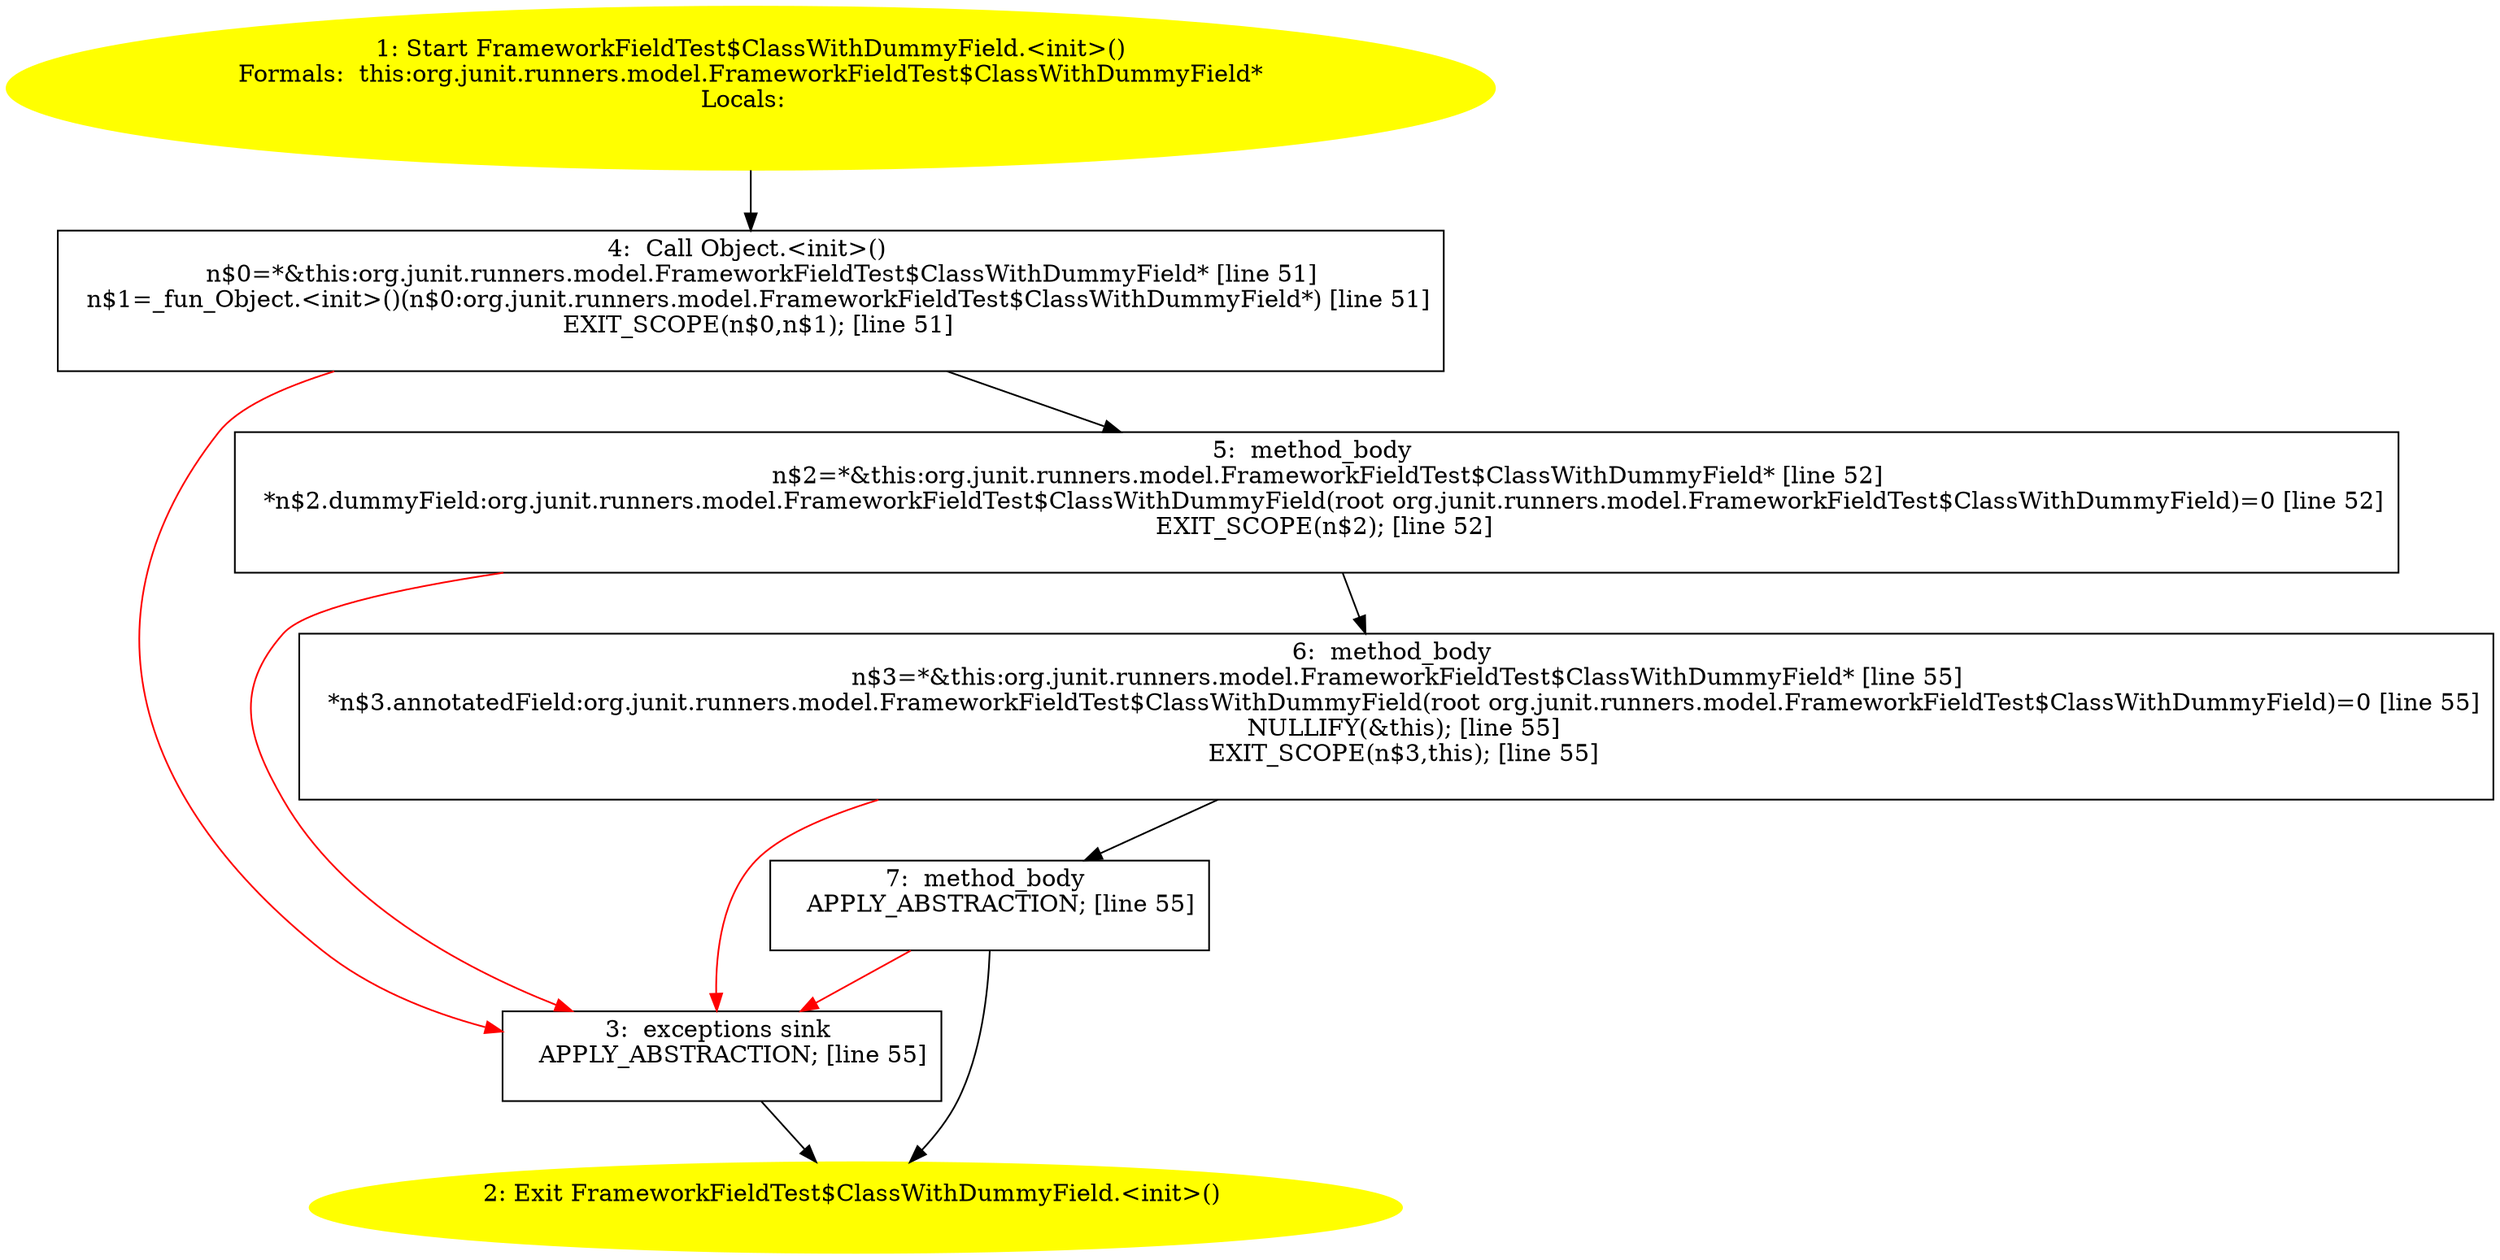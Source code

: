 /* @generated */
digraph cfg {
"org.junit.runners.model.FrameworkFieldTest$ClassWithDummyField.<init>().f9ea83f5979c0ab4ce9ff4b5f630872e_1" [label="1: Start FrameworkFieldTest$ClassWithDummyField.<init>()\nFormals:  this:org.junit.runners.model.FrameworkFieldTest$ClassWithDummyField*\nLocals:  \n  " color=yellow style=filled]
	

	 "org.junit.runners.model.FrameworkFieldTest$ClassWithDummyField.<init>().f9ea83f5979c0ab4ce9ff4b5f630872e_1" -> "org.junit.runners.model.FrameworkFieldTest$ClassWithDummyField.<init>().f9ea83f5979c0ab4ce9ff4b5f630872e_4" ;
"org.junit.runners.model.FrameworkFieldTest$ClassWithDummyField.<init>().f9ea83f5979c0ab4ce9ff4b5f630872e_2" [label="2: Exit FrameworkFieldTest$ClassWithDummyField.<init>() \n  " color=yellow style=filled]
	

"org.junit.runners.model.FrameworkFieldTest$ClassWithDummyField.<init>().f9ea83f5979c0ab4ce9ff4b5f630872e_3" [label="3:  exceptions sink \n   APPLY_ABSTRACTION; [line 55]\n " shape="box"]
	

	 "org.junit.runners.model.FrameworkFieldTest$ClassWithDummyField.<init>().f9ea83f5979c0ab4ce9ff4b5f630872e_3" -> "org.junit.runners.model.FrameworkFieldTest$ClassWithDummyField.<init>().f9ea83f5979c0ab4ce9ff4b5f630872e_2" ;
"org.junit.runners.model.FrameworkFieldTest$ClassWithDummyField.<init>().f9ea83f5979c0ab4ce9ff4b5f630872e_4" [label="4:  Call Object.<init>() \n   n$0=*&this:org.junit.runners.model.FrameworkFieldTest$ClassWithDummyField* [line 51]\n  n$1=_fun_Object.<init>()(n$0:org.junit.runners.model.FrameworkFieldTest$ClassWithDummyField*) [line 51]\n  EXIT_SCOPE(n$0,n$1); [line 51]\n " shape="box"]
	

	 "org.junit.runners.model.FrameworkFieldTest$ClassWithDummyField.<init>().f9ea83f5979c0ab4ce9ff4b5f630872e_4" -> "org.junit.runners.model.FrameworkFieldTest$ClassWithDummyField.<init>().f9ea83f5979c0ab4ce9ff4b5f630872e_5" ;
	 "org.junit.runners.model.FrameworkFieldTest$ClassWithDummyField.<init>().f9ea83f5979c0ab4ce9ff4b5f630872e_4" -> "org.junit.runners.model.FrameworkFieldTest$ClassWithDummyField.<init>().f9ea83f5979c0ab4ce9ff4b5f630872e_3" [color="red" ];
"org.junit.runners.model.FrameworkFieldTest$ClassWithDummyField.<init>().f9ea83f5979c0ab4ce9ff4b5f630872e_5" [label="5:  method_body \n   n$2=*&this:org.junit.runners.model.FrameworkFieldTest$ClassWithDummyField* [line 52]\n  *n$2.dummyField:org.junit.runners.model.FrameworkFieldTest$ClassWithDummyField(root org.junit.runners.model.FrameworkFieldTest$ClassWithDummyField)=0 [line 52]\n  EXIT_SCOPE(n$2); [line 52]\n " shape="box"]
	

	 "org.junit.runners.model.FrameworkFieldTest$ClassWithDummyField.<init>().f9ea83f5979c0ab4ce9ff4b5f630872e_5" -> "org.junit.runners.model.FrameworkFieldTest$ClassWithDummyField.<init>().f9ea83f5979c0ab4ce9ff4b5f630872e_6" ;
	 "org.junit.runners.model.FrameworkFieldTest$ClassWithDummyField.<init>().f9ea83f5979c0ab4ce9ff4b5f630872e_5" -> "org.junit.runners.model.FrameworkFieldTest$ClassWithDummyField.<init>().f9ea83f5979c0ab4ce9ff4b5f630872e_3" [color="red" ];
"org.junit.runners.model.FrameworkFieldTest$ClassWithDummyField.<init>().f9ea83f5979c0ab4ce9ff4b5f630872e_6" [label="6:  method_body \n   n$3=*&this:org.junit.runners.model.FrameworkFieldTest$ClassWithDummyField* [line 55]\n  *n$3.annotatedField:org.junit.runners.model.FrameworkFieldTest$ClassWithDummyField(root org.junit.runners.model.FrameworkFieldTest$ClassWithDummyField)=0 [line 55]\n  NULLIFY(&this); [line 55]\n  EXIT_SCOPE(n$3,this); [line 55]\n " shape="box"]
	

	 "org.junit.runners.model.FrameworkFieldTest$ClassWithDummyField.<init>().f9ea83f5979c0ab4ce9ff4b5f630872e_6" -> "org.junit.runners.model.FrameworkFieldTest$ClassWithDummyField.<init>().f9ea83f5979c0ab4ce9ff4b5f630872e_7" ;
	 "org.junit.runners.model.FrameworkFieldTest$ClassWithDummyField.<init>().f9ea83f5979c0ab4ce9ff4b5f630872e_6" -> "org.junit.runners.model.FrameworkFieldTest$ClassWithDummyField.<init>().f9ea83f5979c0ab4ce9ff4b5f630872e_3" [color="red" ];
"org.junit.runners.model.FrameworkFieldTest$ClassWithDummyField.<init>().f9ea83f5979c0ab4ce9ff4b5f630872e_7" [label="7:  method_body \n   APPLY_ABSTRACTION; [line 55]\n " shape="box"]
	

	 "org.junit.runners.model.FrameworkFieldTest$ClassWithDummyField.<init>().f9ea83f5979c0ab4ce9ff4b5f630872e_7" -> "org.junit.runners.model.FrameworkFieldTest$ClassWithDummyField.<init>().f9ea83f5979c0ab4ce9ff4b5f630872e_2" ;
	 "org.junit.runners.model.FrameworkFieldTest$ClassWithDummyField.<init>().f9ea83f5979c0ab4ce9ff4b5f630872e_7" -> "org.junit.runners.model.FrameworkFieldTest$ClassWithDummyField.<init>().f9ea83f5979c0ab4ce9ff4b5f630872e_3" [color="red" ];
}
